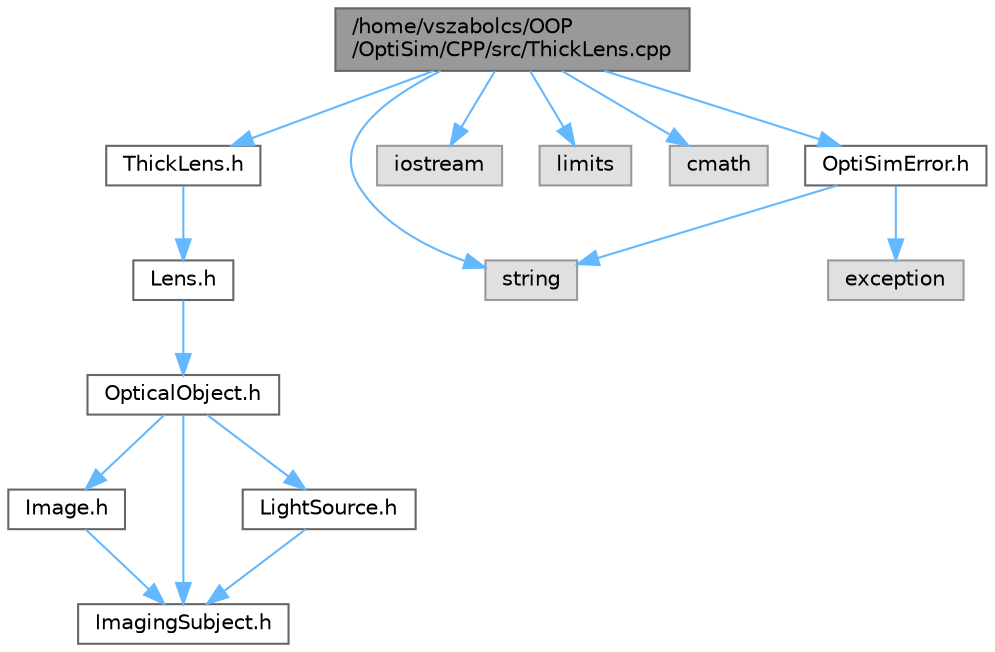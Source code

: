digraph "/home/vszabolcs/OOP/OptiSim/CPP/src/ThickLens.cpp"
{
 // LATEX_PDF_SIZE
  bgcolor="transparent";
  edge [fontname=Helvetica,fontsize=10,labelfontname=Helvetica,labelfontsize=10];
  node [fontname=Helvetica,fontsize=10,shape=box,height=0.2,width=0.4];
  Node1 [id="Node000001",label="/home/vszabolcs/OOP\l/OptiSim/CPP/src/ThickLens.cpp",height=0.2,width=0.4,color="gray40", fillcolor="grey60", style="filled", fontcolor="black",tooltip="Implementation of the ThickLens class for modeling thick lenses."];
  Node1 -> Node2 [id="edge1_Node000001_Node000002",color="steelblue1",style="solid",tooltip=" "];
  Node2 [id="Node000002",label="ThickLens.h",height=0.2,width=0.4,color="grey40", fillcolor="white", style="filled",URL="$ThickLens_8h.html",tooltip="Defines the ThickLens class, representing a lens with physical thickness."];
  Node2 -> Node3 [id="edge2_Node000002_Node000003",color="steelblue1",style="solid",tooltip=" "];
  Node3 [id="Node000003",label="Lens.h",height=0.2,width=0.4,color="grey40", fillcolor="white", style="filled",URL="$Lens_8h.html",tooltip="Defines the Lens class, inheriting from OpticalObject."];
  Node3 -> Node4 [id="edge3_Node000003_Node000004",color="steelblue1",style="solid",tooltip=" "];
  Node4 [id="Node000004",label="OpticalObject.h",height=0.2,width=0.4,color="grey40", fillcolor="white", style="filled",URL="$OpticalObject_8h.html",tooltip="Defines the abstract base class for all optical objects in the system."];
  Node4 -> Node5 [id="edge4_Node000004_Node000005",color="steelblue1",style="solid",tooltip=" "];
  Node5 [id="Node000005",label="Image.h",height=0.2,width=0.4,color="grey40", fillcolor="white", style="filled",URL="$Image_8h.html",tooltip="This is the header file fot the Image class."];
  Node5 -> Node6 [id="edge5_Node000005_Node000006",color="steelblue1",style="solid",tooltip=" "];
  Node6 [id="Node000006",label="ImagingSubject.h",height=0.2,width=0.4,color="grey40", fillcolor="white", style="filled",URL="$ImagingSubject_8h.html",tooltip="Defines the base class for imaging subjects."];
  Node4 -> Node6 [id="edge6_Node000004_Node000006",color="steelblue1",style="solid",tooltip=" "];
  Node4 -> Node7 [id="edge7_Node000004_Node000007",color="steelblue1",style="solid",tooltip=" "];
  Node7 [id="Node000007",label="LightSource.h",height=0.2,width=0.4,color="grey40", fillcolor="white", style="filled",URL="$LightSource_8h.html",tooltip="Defines the LightSource class, representing a source of light."];
  Node7 -> Node6 [id="edge8_Node000007_Node000006",color="steelblue1",style="solid",tooltip=" "];
  Node1 -> Node8 [id="edge9_Node000001_Node000008",color="steelblue1",style="solid",tooltip=" "];
  Node8 [id="Node000008",label="string",height=0.2,width=0.4,color="grey60", fillcolor="#E0E0E0", style="filled",tooltip=" "];
  Node1 -> Node9 [id="edge10_Node000001_Node000009",color="steelblue1",style="solid",tooltip=" "];
  Node9 [id="Node000009",label="iostream",height=0.2,width=0.4,color="grey60", fillcolor="#E0E0E0", style="filled",tooltip=" "];
  Node1 -> Node10 [id="edge11_Node000001_Node000010",color="steelblue1",style="solid",tooltip=" "];
  Node10 [id="Node000010",label="limits",height=0.2,width=0.4,color="grey60", fillcolor="#E0E0E0", style="filled",tooltip=" "];
  Node1 -> Node11 [id="edge12_Node000001_Node000011",color="steelblue1",style="solid",tooltip=" "];
  Node11 [id="Node000011",label="cmath",height=0.2,width=0.4,color="grey60", fillcolor="#E0E0E0", style="filled",tooltip=" "];
  Node1 -> Node12 [id="edge13_Node000001_Node000012",color="steelblue1",style="solid",tooltip=" "];
  Node12 [id="Node000012",label="OptiSimError.h",height=0.2,width=0.4,color="grey40", fillcolor="white", style="filled",URL="$OptiSimError_8h.html",tooltip="Defines the custom exception class for OptiSim errors."];
  Node12 -> Node13 [id="edge14_Node000012_Node000013",color="steelblue1",style="solid",tooltip=" "];
  Node13 [id="Node000013",label="exception",height=0.2,width=0.4,color="grey60", fillcolor="#E0E0E0", style="filled",tooltip=" "];
  Node12 -> Node8 [id="edge15_Node000012_Node000008",color="steelblue1",style="solid",tooltip=" "];
}
